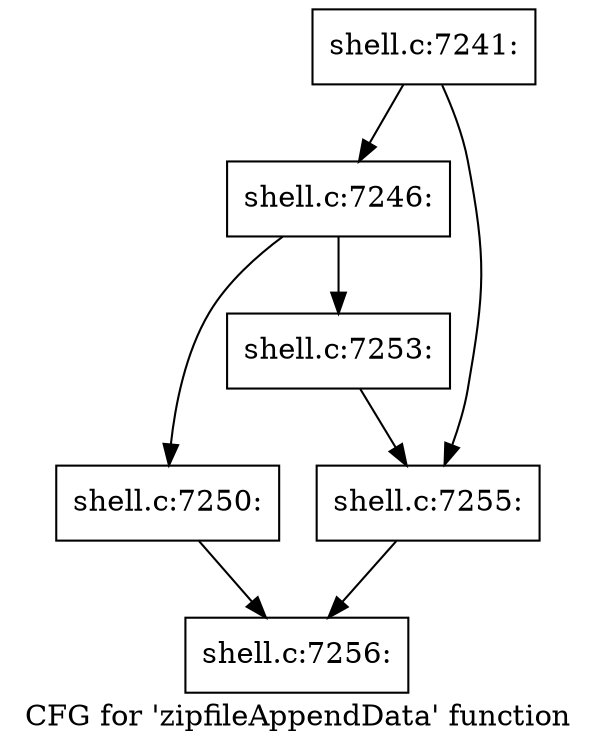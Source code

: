 digraph "CFG for 'zipfileAppendData' function" {
	label="CFG for 'zipfileAppendData' function";

	Node0x560276b877b0 [shape=record,label="{shell.c:7241:}"];
	Node0x560276b877b0 -> Node0x560276b888a0;
	Node0x560276b877b0 -> Node0x560276b89260;
	Node0x560276b888a0 [shape=record,label="{shell.c:7246:}"];
	Node0x560276b888a0 -> Node0x560276b8a520;
	Node0x560276b888a0 -> Node0x560276b8a570;
	Node0x560276b8a520 [shape=record,label="{shell.c:7250:}"];
	Node0x560276b8a520 -> Node0x560276b87930;
	Node0x560276b8a570 [shape=record,label="{shell.c:7253:}"];
	Node0x560276b8a570 -> Node0x560276b89260;
	Node0x560276b89260 [shape=record,label="{shell.c:7255:}"];
	Node0x560276b89260 -> Node0x560276b87930;
	Node0x560276b87930 [shape=record,label="{shell.c:7256:}"];
}

